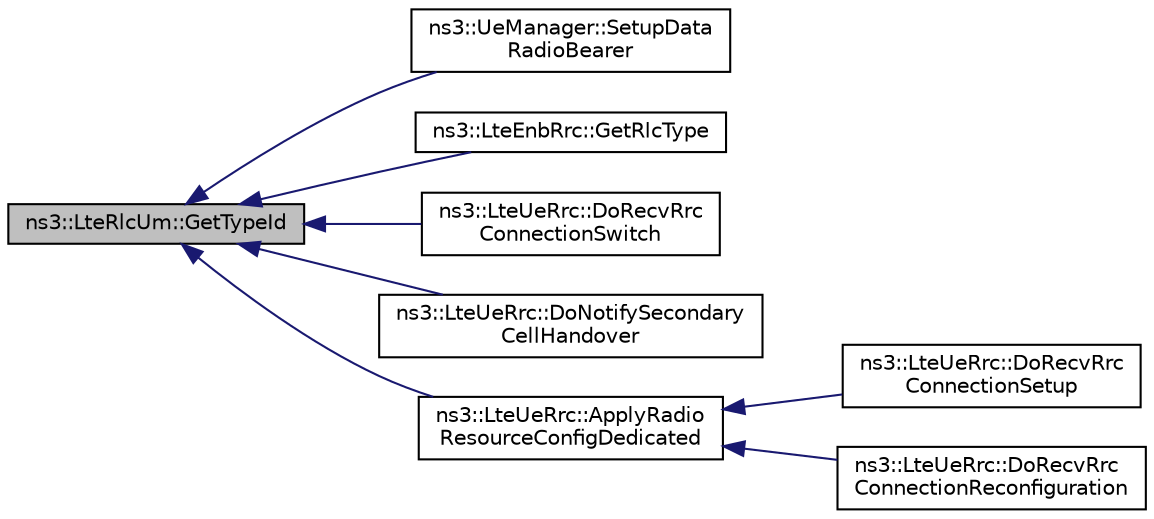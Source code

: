 digraph "ns3::LteRlcUm::GetTypeId"
{
  edge [fontname="Helvetica",fontsize="10",labelfontname="Helvetica",labelfontsize="10"];
  node [fontname="Helvetica",fontsize="10",shape=record];
  rankdir="LR";
  Node1 [label="ns3::LteRlcUm::GetTypeId",height=0.2,width=0.4,color="black", fillcolor="grey75", style="filled", fontcolor="black"];
  Node1 -> Node2 [dir="back",color="midnightblue",fontsize="10",style="solid"];
  Node2 [label="ns3::UeManager::SetupData\lRadioBearer",height=0.2,width=0.4,color="black", fillcolor="white", style="filled",URL="$de/d99/classns3_1_1UeManager.html#a75f49cd54eb63c79c696779aa518cf19"];
  Node1 -> Node3 [dir="back",color="midnightblue",fontsize="10",style="solid"];
  Node3 [label="ns3::LteEnbRrc::GetRlcType",height=0.2,width=0.4,color="black", fillcolor="white", style="filled",URL="$de/d65/classns3_1_1LteEnbRrc.html#ab53197554f28b4e2589b1ae88301ece6"];
  Node1 -> Node4 [dir="back",color="midnightblue",fontsize="10",style="solid"];
  Node4 [label="ns3::LteUeRrc::DoRecvRrc\lConnectionSwitch",height=0.2,width=0.4,color="black", fillcolor="white", style="filled",URL="$d7/d1c/classns3_1_1LteUeRrc.html#a7d1bed1ac9bb691c81591d16d21206a0",tooltip="Part of the RRC protocol. Implement the LteUeRrcSapProvider:;RecvRrcConnectionSwitch interface..."];
  Node1 -> Node5 [dir="back",color="midnightblue",fontsize="10",style="solid"];
  Node5 [label="ns3::LteUeRrc::DoNotifySecondary\lCellHandover",height=0.2,width=0.4,color="black", fillcolor="white", style="filled",URL="$d7/d1c/classns3_1_1LteUeRrc.html#a267060251aa6f801b7b1b1b69b7aa889"];
  Node1 -> Node6 [dir="back",color="midnightblue",fontsize="10",style="solid"];
  Node6 [label="ns3::LteUeRrc::ApplyRadio\lResourceConfigDedicated",height=0.2,width=0.4,color="black", fillcolor="white", style="filled",URL="$d7/d1c/classns3_1_1LteUeRrc.html#af7c2bc93366a56a35793c3ef6bce5ce3"];
  Node6 -> Node7 [dir="back",color="midnightblue",fontsize="10",style="solid"];
  Node7 [label="ns3::LteUeRrc::DoRecvRrc\lConnectionSetup",height=0.2,width=0.4,color="black", fillcolor="white", style="filled",URL="$d7/d1c/classns3_1_1LteUeRrc.html#a3cfc766a9d059c1102ef7c2562dccdc9",tooltip="Part of the RRC protocol. Implement the LteUeRrcSapProvider::RecvRrcConnectionSetup interface..."];
  Node6 -> Node8 [dir="back",color="midnightblue",fontsize="10",style="solid"];
  Node8 [label="ns3::LteUeRrc::DoRecvRrc\lConnectionReconfiguration",height=0.2,width=0.4,color="black", fillcolor="white", style="filled",URL="$d7/d1c/classns3_1_1LteUeRrc.html#a010d1adc54671f4a4801ff1c0e831f15",tooltip="Part of the RRC protocol. Implement the LteUeRrcSapProvider::RecvRrcConnectionReconfiguration interfa..."];
}

